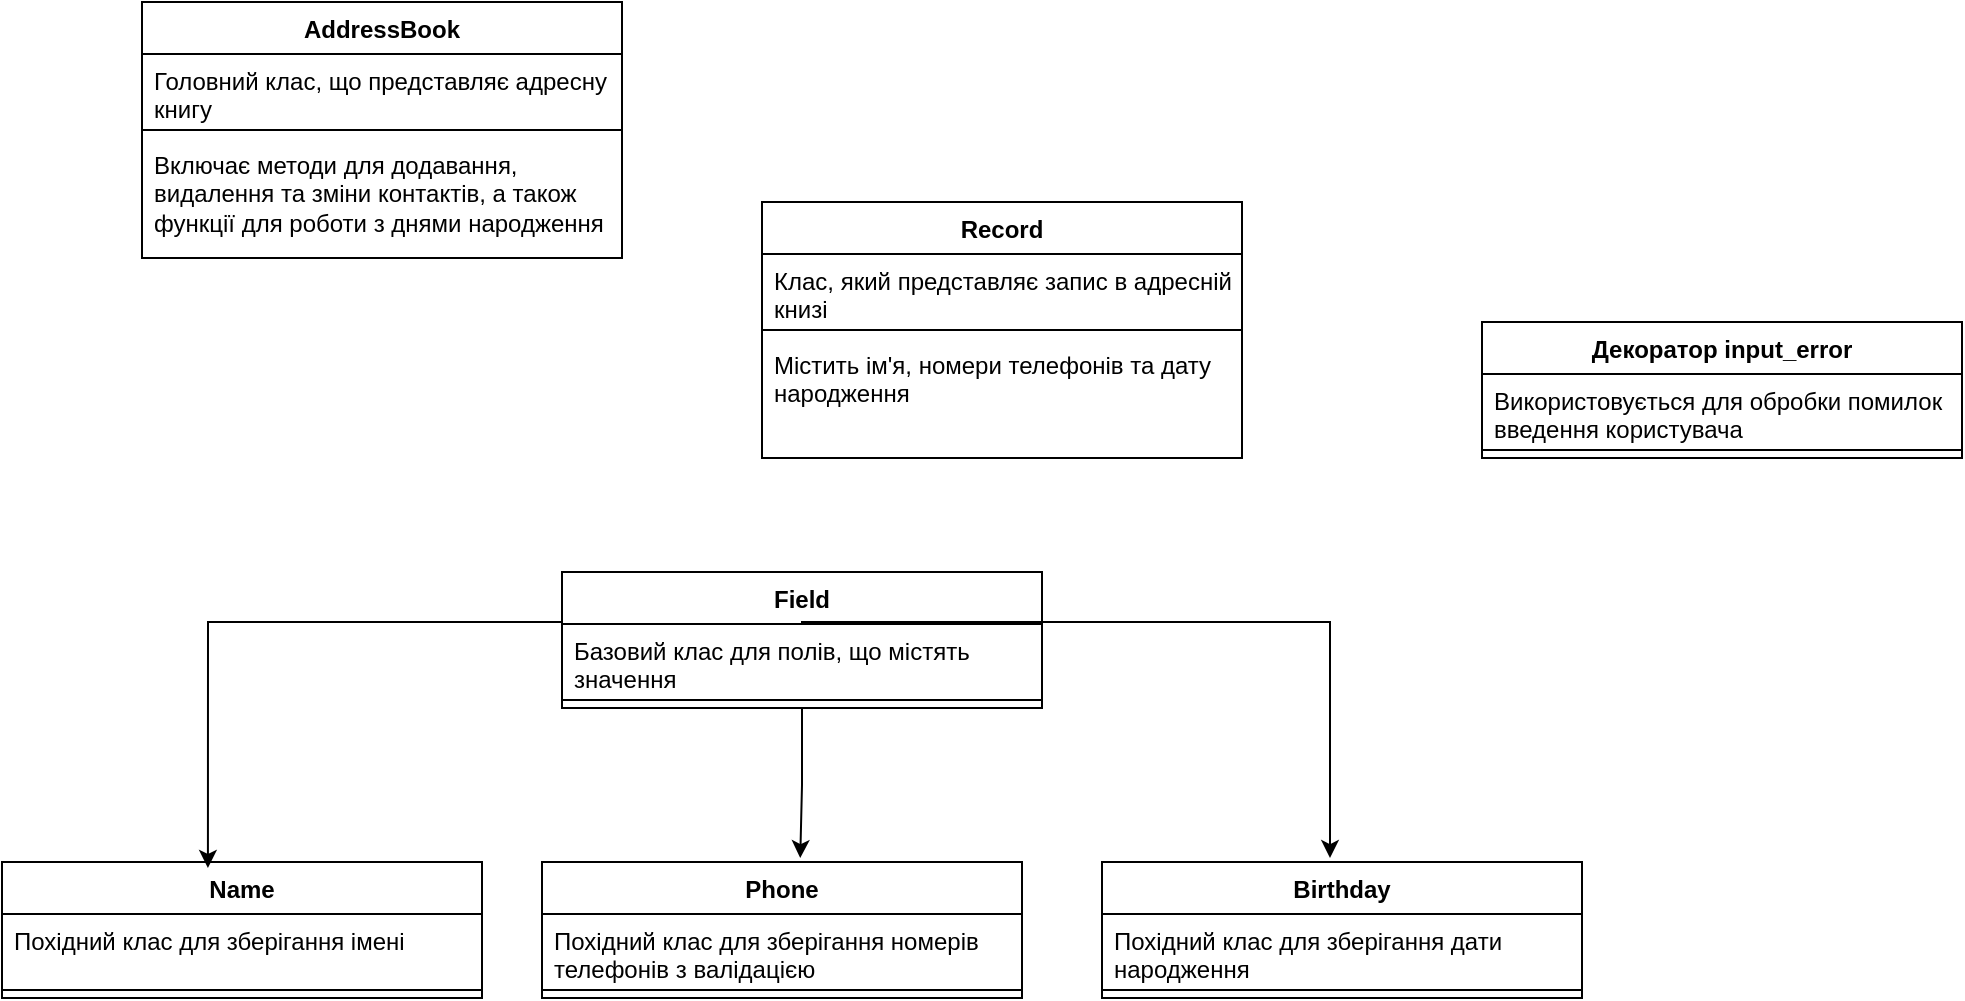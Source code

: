 <mxfile version="24.3.0" type="github">
  <diagram name="Page-1" id="e7e014a7-5840-1c2e-5031-d8a46d1fe8dd">
    <mxGraphModel dx="1434" dy="780" grid="1" gridSize="10" guides="1" tooltips="1" connect="1" arrows="1" fold="1" page="1" pageScale="1" pageWidth="1169" pageHeight="826" background="none" math="0" shadow="0">
      <root>
        <mxCell id="0" />
        <mxCell id="1" parent="0" />
        <mxCell id="0AA_EPwFrxZZxnn-Y2AO-41" value="AddressBook" style="swimlane;fontStyle=1;align=center;verticalAlign=top;childLayout=stackLayout;horizontal=1;startSize=26;horizontalStack=0;resizeParent=1;resizeParentMax=0;resizeLast=0;collapsible=1;marginBottom=0;whiteSpace=wrap;html=1;" vertex="1" parent="1">
          <mxGeometry x="90" y="60" width="240" height="128" as="geometry">
            <mxRectangle x="90" y="60" width="110" height="30" as="alternateBounds" />
          </mxGeometry>
        </mxCell>
        <mxCell id="0AA_EPwFrxZZxnn-Y2AO-42" value="Головний клас, що представляє адресну книгу" style="text;strokeColor=none;fillColor=none;align=left;verticalAlign=top;spacingLeft=4;spacingRight=4;overflow=hidden;rotatable=0;points=[[0,0.5],[1,0.5]];portConstraint=eastwest;whiteSpace=wrap;html=1;" vertex="1" parent="0AA_EPwFrxZZxnn-Y2AO-41">
          <mxGeometry y="26" width="240" height="34" as="geometry" />
        </mxCell>
        <mxCell id="0AA_EPwFrxZZxnn-Y2AO-43" value="" style="line;strokeWidth=1;fillColor=none;align=left;verticalAlign=middle;spacingTop=-1;spacingLeft=3;spacingRight=3;rotatable=0;labelPosition=right;points=[];portConstraint=eastwest;strokeColor=inherit;" vertex="1" parent="0AA_EPwFrxZZxnn-Y2AO-41">
          <mxGeometry y="60" width="240" height="8" as="geometry" />
        </mxCell>
        <mxCell id="0AA_EPwFrxZZxnn-Y2AO-44" value="Включає методи для додавання, видалення та зміни контактів, а також функції для роботи з днями народження" style="text;strokeColor=none;fillColor=none;align=left;verticalAlign=top;spacingLeft=4;spacingRight=4;overflow=hidden;rotatable=0;points=[[0,0.5],[1,0.5]];portConstraint=eastwest;whiteSpace=wrap;html=1;" vertex="1" parent="0AA_EPwFrxZZxnn-Y2AO-41">
          <mxGeometry y="68" width="240" height="60" as="geometry" />
        </mxCell>
        <mxCell id="0AA_EPwFrxZZxnn-Y2AO-46" value="Record" style="swimlane;fontStyle=1;align=center;verticalAlign=top;childLayout=stackLayout;horizontal=1;startSize=26;horizontalStack=0;resizeParent=1;resizeParentMax=0;resizeLast=0;collapsible=1;marginBottom=0;whiteSpace=wrap;html=1;" vertex="1" parent="1">
          <mxGeometry x="400" y="160" width="240" height="128" as="geometry">
            <mxRectangle x="90" y="60" width="110" height="30" as="alternateBounds" />
          </mxGeometry>
        </mxCell>
        <mxCell id="0AA_EPwFrxZZxnn-Y2AO-47" value="Клас, який представляє запис в адресній книзі" style="text;strokeColor=none;fillColor=none;align=left;verticalAlign=top;spacingLeft=4;spacingRight=4;overflow=hidden;rotatable=0;points=[[0,0.5],[1,0.5]];portConstraint=eastwest;whiteSpace=wrap;html=1;" vertex="1" parent="0AA_EPwFrxZZxnn-Y2AO-46">
          <mxGeometry y="26" width="240" height="34" as="geometry" />
        </mxCell>
        <mxCell id="0AA_EPwFrxZZxnn-Y2AO-48" value="" style="line;strokeWidth=1;fillColor=none;align=left;verticalAlign=middle;spacingTop=-1;spacingLeft=3;spacingRight=3;rotatable=0;labelPosition=right;points=[];portConstraint=eastwest;strokeColor=inherit;" vertex="1" parent="0AA_EPwFrxZZxnn-Y2AO-46">
          <mxGeometry y="60" width="240" height="8" as="geometry" />
        </mxCell>
        <mxCell id="0AA_EPwFrxZZxnn-Y2AO-49" value="Містить ім&#39;я, номери телефонів та дату народження" style="text;strokeColor=none;fillColor=none;align=left;verticalAlign=top;spacingLeft=4;spacingRight=4;overflow=hidden;rotatable=0;points=[[0,0.5],[1,0.5]];portConstraint=eastwest;whiteSpace=wrap;html=1;" vertex="1" parent="0AA_EPwFrxZZxnn-Y2AO-46">
          <mxGeometry y="68" width="240" height="60" as="geometry" />
        </mxCell>
        <mxCell id="0AA_EPwFrxZZxnn-Y2AO-50" value="Field" style="swimlane;fontStyle=1;align=center;verticalAlign=top;childLayout=stackLayout;horizontal=1;startSize=26;horizontalStack=0;resizeParent=1;resizeParentMax=0;resizeLast=0;collapsible=1;marginBottom=0;whiteSpace=wrap;html=1;" vertex="1" parent="1">
          <mxGeometry x="300" y="345" width="240" height="68" as="geometry">
            <mxRectangle x="90" y="60" width="110" height="30" as="alternateBounds" />
          </mxGeometry>
        </mxCell>
        <mxCell id="0AA_EPwFrxZZxnn-Y2AO-51" value="Базовий клас для полів, що містять значення" style="text;strokeColor=none;fillColor=none;align=left;verticalAlign=top;spacingLeft=4;spacingRight=4;overflow=hidden;rotatable=0;points=[[0,0.5],[1,0.5]];portConstraint=eastwest;whiteSpace=wrap;html=1;" vertex="1" parent="0AA_EPwFrxZZxnn-Y2AO-50">
          <mxGeometry y="26" width="240" height="34" as="geometry" />
        </mxCell>
        <mxCell id="0AA_EPwFrxZZxnn-Y2AO-52" value="" style="line;strokeWidth=1;fillColor=none;align=left;verticalAlign=middle;spacingTop=-1;spacingLeft=3;spacingRight=3;rotatable=0;labelPosition=right;points=[];portConstraint=eastwest;strokeColor=inherit;" vertex="1" parent="0AA_EPwFrxZZxnn-Y2AO-50">
          <mxGeometry y="60" width="240" height="8" as="geometry" />
        </mxCell>
        <mxCell id="0AA_EPwFrxZZxnn-Y2AO-54" value="Name" style="swimlane;fontStyle=1;align=center;verticalAlign=top;childLayout=stackLayout;horizontal=1;startSize=26;horizontalStack=0;resizeParent=1;resizeParentMax=0;resizeLast=0;collapsible=1;marginBottom=0;whiteSpace=wrap;html=1;" vertex="1" parent="1">
          <mxGeometry x="20" y="490" width="240" height="68" as="geometry">
            <mxRectangle x="90" y="60" width="110" height="30" as="alternateBounds" />
          </mxGeometry>
        </mxCell>
        <mxCell id="0AA_EPwFrxZZxnn-Y2AO-55" value="Похідний клас для зберігання імені" style="text;strokeColor=none;fillColor=none;align=left;verticalAlign=top;spacingLeft=4;spacingRight=4;overflow=hidden;rotatable=0;points=[[0,0.5],[1,0.5]];portConstraint=eastwest;whiteSpace=wrap;html=1;" vertex="1" parent="0AA_EPwFrxZZxnn-Y2AO-54">
          <mxGeometry y="26" width="240" height="34" as="geometry" />
        </mxCell>
        <mxCell id="0AA_EPwFrxZZxnn-Y2AO-56" value="" style="line;strokeWidth=1;fillColor=none;align=left;verticalAlign=middle;spacingTop=-1;spacingLeft=3;spacingRight=3;rotatable=0;labelPosition=right;points=[];portConstraint=eastwest;strokeColor=inherit;" vertex="1" parent="0AA_EPwFrxZZxnn-Y2AO-54">
          <mxGeometry y="60" width="240" height="8" as="geometry" />
        </mxCell>
        <mxCell id="0AA_EPwFrxZZxnn-Y2AO-57" value="Phone" style="swimlane;fontStyle=1;align=center;verticalAlign=top;childLayout=stackLayout;horizontal=1;startSize=26;horizontalStack=0;resizeParent=1;resizeParentMax=0;resizeLast=0;collapsible=1;marginBottom=0;whiteSpace=wrap;html=1;" vertex="1" parent="1">
          <mxGeometry x="290" y="490" width="240" height="68" as="geometry">
            <mxRectangle x="90" y="60" width="110" height="30" as="alternateBounds" />
          </mxGeometry>
        </mxCell>
        <mxCell id="0AA_EPwFrxZZxnn-Y2AO-58" value="Похідний клас для зберігання номерів телефонів з валідацією" style="text;strokeColor=none;fillColor=none;align=left;verticalAlign=top;spacingLeft=4;spacingRight=4;overflow=hidden;rotatable=0;points=[[0,0.5],[1,0.5]];portConstraint=eastwest;whiteSpace=wrap;html=1;" vertex="1" parent="0AA_EPwFrxZZxnn-Y2AO-57">
          <mxGeometry y="26" width="240" height="34" as="geometry" />
        </mxCell>
        <mxCell id="0AA_EPwFrxZZxnn-Y2AO-59" value="" style="line;strokeWidth=1;fillColor=none;align=left;verticalAlign=middle;spacingTop=-1;spacingLeft=3;spacingRight=3;rotatable=0;labelPosition=right;points=[];portConstraint=eastwest;strokeColor=inherit;" vertex="1" parent="0AA_EPwFrxZZxnn-Y2AO-57">
          <mxGeometry y="60" width="240" height="8" as="geometry" />
        </mxCell>
        <mxCell id="0AA_EPwFrxZZxnn-Y2AO-60" value="Birthday" style="swimlane;fontStyle=1;align=center;verticalAlign=top;childLayout=stackLayout;horizontal=1;startSize=26;horizontalStack=0;resizeParent=1;resizeParentMax=0;resizeLast=0;collapsible=1;marginBottom=0;whiteSpace=wrap;html=1;" vertex="1" parent="1">
          <mxGeometry x="570" y="490" width="240" height="68" as="geometry">
            <mxRectangle x="90" y="60" width="110" height="30" as="alternateBounds" />
          </mxGeometry>
        </mxCell>
        <mxCell id="0AA_EPwFrxZZxnn-Y2AO-61" value="Похідний клас для зберігання дати народження" style="text;strokeColor=none;fillColor=none;align=left;verticalAlign=top;spacingLeft=4;spacingRight=4;overflow=hidden;rotatable=0;points=[[0,0.5],[1,0.5]];portConstraint=eastwest;whiteSpace=wrap;html=1;" vertex="1" parent="0AA_EPwFrxZZxnn-Y2AO-60">
          <mxGeometry y="26" width="240" height="34" as="geometry" />
        </mxCell>
        <mxCell id="0AA_EPwFrxZZxnn-Y2AO-62" value="" style="line;strokeWidth=1;fillColor=none;align=left;verticalAlign=middle;spacingTop=-1;spacingLeft=3;spacingRight=3;rotatable=0;labelPosition=right;points=[];portConstraint=eastwest;strokeColor=inherit;" vertex="1" parent="0AA_EPwFrxZZxnn-Y2AO-60">
          <mxGeometry y="60" width="240" height="8" as="geometry" />
        </mxCell>
        <mxCell id="0AA_EPwFrxZZxnn-Y2AO-63" value="Декоратор input_error" style="swimlane;fontStyle=1;align=center;verticalAlign=top;childLayout=stackLayout;horizontal=1;startSize=26;horizontalStack=0;resizeParent=1;resizeParentMax=0;resizeLast=0;collapsible=1;marginBottom=0;whiteSpace=wrap;html=1;" vertex="1" parent="1">
          <mxGeometry x="760" y="220" width="240" height="68" as="geometry">
            <mxRectangle x="90" y="60" width="110" height="30" as="alternateBounds" />
          </mxGeometry>
        </mxCell>
        <mxCell id="0AA_EPwFrxZZxnn-Y2AO-64" value="Використовується для обробки помилок введення користувача" style="text;strokeColor=none;fillColor=none;align=left;verticalAlign=top;spacingLeft=4;spacingRight=4;overflow=hidden;rotatable=0;points=[[0,0.5],[1,0.5]];portConstraint=eastwest;whiteSpace=wrap;html=1;" vertex="1" parent="0AA_EPwFrxZZxnn-Y2AO-63">
          <mxGeometry y="26" width="240" height="34" as="geometry" />
        </mxCell>
        <mxCell id="0AA_EPwFrxZZxnn-Y2AO-65" value="" style="line;strokeWidth=1;fillColor=none;align=left;verticalAlign=middle;spacingTop=-1;spacingLeft=3;spacingRight=3;rotatable=0;labelPosition=right;points=[];portConstraint=eastwest;strokeColor=inherit;" vertex="1" parent="0AA_EPwFrxZZxnn-Y2AO-63">
          <mxGeometry y="60" width="240" height="8" as="geometry" />
        </mxCell>
        <mxCell id="0AA_EPwFrxZZxnn-Y2AO-66" style="edgeStyle=orthogonalEdgeStyle;rounded=0;orthogonalLoop=1;jettySize=auto;html=1;entryX=0.429;entryY=0.044;entryDx=0;entryDy=0;entryPerimeter=0;" edge="1" parent="1" source="0AA_EPwFrxZZxnn-Y2AO-50" target="0AA_EPwFrxZZxnn-Y2AO-54">
          <mxGeometry relative="1" as="geometry">
            <Array as="points">
              <mxPoint x="123" y="370" />
            </Array>
          </mxGeometry>
        </mxCell>
        <mxCell id="0AA_EPwFrxZZxnn-Y2AO-67" style="edgeStyle=orthogonalEdgeStyle;rounded=0;orthogonalLoop=1;jettySize=auto;html=1;entryX=0.538;entryY=-0.029;entryDx=0;entryDy=0;entryPerimeter=0;" edge="1" parent="1" source="0AA_EPwFrxZZxnn-Y2AO-50" target="0AA_EPwFrxZZxnn-Y2AO-57">
          <mxGeometry relative="1" as="geometry" />
        </mxCell>
        <mxCell id="0AA_EPwFrxZZxnn-Y2AO-68" style="edgeStyle=orthogonalEdgeStyle;rounded=0;orthogonalLoop=1;jettySize=auto;html=1;entryX=0.475;entryY=-0.029;entryDx=0;entryDy=0;entryPerimeter=0;" edge="1" parent="1" source="0AA_EPwFrxZZxnn-Y2AO-51" target="0AA_EPwFrxZZxnn-Y2AO-60">
          <mxGeometry relative="1" as="geometry">
            <Array as="points">
              <mxPoint x="420" y="370" />
              <mxPoint x="684" y="370" />
            </Array>
          </mxGeometry>
        </mxCell>
      </root>
    </mxGraphModel>
  </diagram>
</mxfile>
